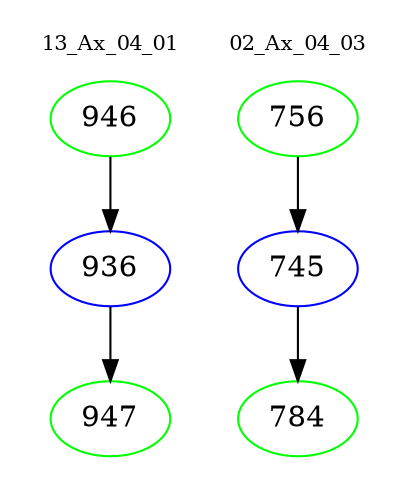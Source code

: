 digraph{
subgraph cluster_0 {
color = white
label = "13_Ax_04_01";
fontsize=10;
T0_946 [label="946", color="green"]
T0_946 -> T0_936 [color="black"]
T0_936 [label="936", color="blue"]
T0_936 -> T0_947 [color="black"]
T0_947 [label="947", color="green"]
}
subgraph cluster_1 {
color = white
label = "02_Ax_04_03";
fontsize=10;
T1_756 [label="756", color="green"]
T1_756 -> T1_745 [color="black"]
T1_745 [label="745", color="blue"]
T1_745 -> T1_784 [color="black"]
T1_784 [label="784", color="green"]
}
}
